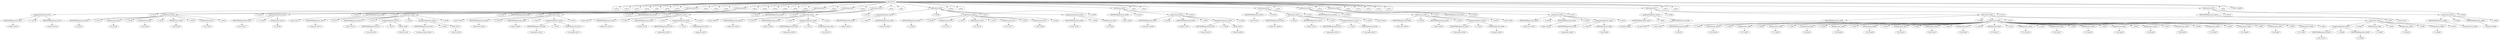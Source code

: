 digraph {

"Prog_44122"->"<
>44123";
"Prog_44122"->"<
>44124";
"Prog_44122"->"<
>44125";
"Prog_44122"->"<
>44126";
"Prog_44122"->"<
>44127";
"Prog_44122"->"<
>44128";
"Prog_44122"->"<
>44129";
"Prog_44122"->"CallFunction_44130";
"CallFunction_44130"->"AssignmentOpetators_44131";
"AssignmentOpetators_44131"->"IDENTIFIERExpression_44132";
"IDENTIFIERExpression_44132"->"<table1>44133";
"AssignmentOpetators_44131"->"<<->44134";
"AssignmentOpetators_44131"->"IDENTIFIERExpression_44135";
"IDENTIFIERExpression_44135"->"<matrix>44136";
"CallFunction_44130"->"<(>44137";
"CallFunction_44130"->"CallFunction_44138";
"CallFunction_44138"->"IDENTIFIERExpression_44139";
"IDENTIFIERExpression_44139"->"<c>44140";
"CallFunction_44138"->"<(>44141";
"CallFunction_44138"->"INTExpression_44142";
"INTExpression_44142"->"<33>44143";
"CallFunction_44138"->"<,>44144";
"CallFunction_44138"->"INTExpression_44145";
"INTExpression_44145"->"<33>44146";
"CallFunction_44138"->"<,>44147";
"CallFunction_44138"->"INTExpression_44148";
"INTExpression_44148"->"<508>44149";
"CallFunction_44138"->"<,>44150";
"CallFunction_44138"->"INTExpression_44151";
"INTExpression_44151"->"<251>44152";
"CallFunction_44138"->"<)>44153";
"CallFunction_44130"->"<,>44154";
"CallFunction_44130"->"AssignmentOpetators_44155";
"AssignmentOpetators_44155"->"IDENTIFIERExpression_44156";
"IDENTIFIERExpression_44156"->"<nrow>44157";
"AssignmentOpetators_44155"->"<=>44158";
"AssignmentOpetators_44155"->"INTExpression_44159";
"INTExpression_44159"->"<2>44160";
"CallFunction_44130"->"<)>44161";
"Prog_44122"->"<
>44162";
"Prog_44122"->"<
>44163";
"Prog_44122"->"<
>44164";
"Prog_44122"->"CallFunction_44165";
"CallFunction_44165"->"IDENTIFIERExpression_44166";
"IDENTIFIERExpression_44166"->"<print>44167";
"CallFunction_44165"->"<(>44168";
"CallFunction_44165"->"CallFunction_44169";
"CallFunction_44169"->"IDENTIFIERExpression_44170";
"IDENTIFIERExpression_44170"->"<chisq.test>44171";
"CallFunction_44169"->"<(>44172";
"CallFunction_44169"->"IDENTIFIERExpression_44173";
"IDENTIFIERExpression_44173"->"<table1>44174";
"CallFunction_44169"->"<,>44175";
"CallFunction_44169"->"AssignmentOpetators_44176";
"AssignmentOpetators_44176"->"IDENTIFIERExpression_44177";
"IDENTIFIERExpression_44177"->"<correct>44178";
"AssignmentOpetators_44176"->"<=>44179";
"AssignmentOpetators_44176"->"FALSE_44180";
"FALSE_44180"->"<FALSE>44181";
"CallFunction_44169"->"<,>44182";
"CallFunction_44169"->"AssignmentOpetators_44183";
"AssignmentOpetators_44183"->"IDENTIFIERExpression_44184";
"IDENTIFIERExpression_44184"->"<simulate.p.value>44185";
"AssignmentOpetators_44183"->"<=>44186";
"AssignmentOpetators_44183"->"TRUE_44187";
"TRUE_44187"->"<TRUE>44188";
"CallFunction_44169"->"<)>44189";
"CallFunction_44165"->"<)>44190";
"Prog_44122"->"<
>44191";
"Prog_44122"->"<
>44192";
"Prog_44122"->"<
>44193";
"Prog_44122"->"<
>44194";
"Prog_44122"->"<
>44195";
"Prog_44122"->"<
>44196";
"Prog_44122"->"CallFunction_44197";
"CallFunction_44197"->"IDENTIFIERExpression_44198";
"IDENTIFIERExpression_44198"->"<print>44199";
"CallFunction_44197"->"<(>44200";
"CallFunction_44197"->"CallFunction_44201";
"CallFunction_44201"->"IDENTIFIERExpression_44202";
"IDENTIFIERExpression_44202"->"<fisher.test>44203";
"CallFunction_44201"->"<(>44204";
"CallFunction_44201"->"IDENTIFIERExpression_44205";
"IDENTIFIERExpression_44205"->"<table1>44206";
"CallFunction_44201"->"<,>44207";
"CallFunction_44201"->"AssignmentOpetators_44208";
"AssignmentOpetators_44208"->"IDENTIFIERExpression_44209";
"IDENTIFIERExpression_44209"->"<alternative>44210";
"AssignmentOpetators_44208"->"<=>44211";
"AssignmentOpetators_44208"->"STRINGExpression_44212";
"STRINGExpression_44212"->"<two.sided>44213";
"CallFunction_44201"->"<)>44214";
"CallFunction_44197"->"<)>44215";
"Prog_44122"->"<
>44216";
"Prog_44122"->"CallFunction_44217";
"CallFunction_44217"->"IDENTIFIERExpression_44218";
"IDENTIFIERExpression_44218"->"<print>44219";
"CallFunction_44217"->"<(>44220";
"CallFunction_44217"->"CallFunction_44221";
"CallFunction_44221"->"IDENTIFIERExpression_44222";
"IDENTIFIERExpression_44222"->"<fisher.test>44223";
"CallFunction_44221"->"<(>44224";
"CallFunction_44221"->"IDENTIFIERExpression_44225";
"IDENTIFIERExpression_44225"->"<table1>44226";
"CallFunction_44221"->"<,>44227";
"CallFunction_44221"->"AssignmentOpetators_44228";
"AssignmentOpetators_44228"->"IDENTIFIERExpression_44229";
"IDENTIFIERExpression_44229"->"<alternative>44230";
"AssignmentOpetators_44228"->"<=>44231";
"AssignmentOpetators_44228"->"STRINGExpression_44232";
"STRINGExpression_44232"->"<greater>44233";
"CallFunction_44221"->"<)>44234";
"CallFunction_44217"->"<)>44235";
"Prog_44122"->"<
>44236";
"Prog_44122"->"CallFunction_44237";
"CallFunction_44237"->"IDENTIFIERExpression_44238";
"IDENTIFIERExpression_44238"->"<print>44239";
"CallFunction_44237"->"<(>44240";
"CallFunction_44237"->"CallFunction_44241";
"CallFunction_44241"->"IDENTIFIERExpression_44242";
"IDENTIFIERExpression_44242"->"<fisher.test>44243";
"CallFunction_44241"->"<(>44244";
"CallFunction_44241"->"IDENTIFIERExpression_44245";
"IDENTIFIERExpression_44245"->"<table1>44246";
"CallFunction_44241"->"<,>44247";
"CallFunction_44241"->"AssignmentOpetators_44248";
"AssignmentOpetators_44248"->"IDENTIFIERExpression_44249";
"IDENTIFIERExpression_44249"->"<alternative>44250";
"AssignmentOpetators_44248"->"<=>44251";
"AssignmentOpetators_44248"->"STRINGExpression_44252";
"STRINGExpression_44252"->"<less>44253";
"CallFunction_44241"->"<)>44254";
"CallFunction_44237"->"<)>44255";
"Prog_44122"->"<
>44256";
"Prog_44122"->"<
>44257";
"Prog_44122"->"CallFunction_44258";
"CallFunction_44258"->"AssignmentOpetators_44259";
"AssignmentOpetators_44259"->"IDENTIFIERExpression_44260";
"IDENTIFIERExpression_44260"->"<table2>44261";
"AssignmentOpetators_44259"->"<<->44262";
"AssignmentOpetators_44259"->"IDENTIFIERExpression_44263";
"IDENTIFIERExpression_44263"->"<matrix>44264";
"CallFunction_44258"->"<(>44265";
"CallFunction_44258"->"CallFunction_44266";
"CallFunction_44266"->"IDENTIFIERExpression_44267";
"IDENTIFIERExpression_44267"->"<c>44268";
"CallFunction_44266"->"<(>44269";
"CallFunction_44266"->"INTExpression_44270";
"INTExpression_44270"->"<33>44271";
"CallFunction_44266"->"<,>44272";
"CallFunction_44266"->"INTExpression_44273";
"INTExpression_44273"->"<33>44274";
"CallFunction_44266"->"<,>44275";
"CallFunction_44266"->"INTExpression_44276";
"INTExpression_44276"->"<251>44277";
"CallFunction_44266"->"<,>44278";
"CallFunction_44266"->"INTExpression_44279";
"INTExpression_44279"->"<508>44280";
"CallFunction_44266"->"<)>44281";
"CallFunction_44258"->"<,>44282";
"CallFunction_44258"->"AssignmentOpetators_44283";
"AssignmentOpetators_44283"->"IDENTIFIERExpression_44284";
"IDENTIFIERExpression_44284"->"<nrow>44285";
"AssignmentOpetators_44283"->"<=>44286";
"AssignmentOpetators_44283"->"INTExpression_44287";
"INTExpression_44287"->"<2>44288";
"CallFunction_44258"->"<)>44289";
"Prog_44122"->"<
>44290";
"Prog_44122"->"<
>44291";
"Prog_44122"->"CallFunction_44292";
"CallFunction_44292"->"IDENTIFIERExpression_44293";
"IDENTIFIERExpression_44293"->"<print>44294";
"CallFunction_44292"->"<(>44295";
"CallFunction_44292"->"CallFunction_44296";
"CallFunction_44296"->"IDENTIFIERExpression_44297";
"IDENTIFIERExpression_44297"->"<chisq.test>44298";
"CallFunction_44296"->"<(>44299";
"CallFunction_44296"->"IDENTIFIERExpression_44300";
"IDENTIFIERExpression_44300"->"<table2>44301";
"CallFunction_44296"->"<,>44302";
"CallFunction_44296"->"AssignmentOpetators_44303";
"AssignmentOpetators_44303"->"IDENTIFIERExpression_44304";
"IDENTIFIERExpression_44304"->"<correct>44305";
"AssignmentOpetators_44303"->"<=>44306";
"AssignmentOpetators_44303"->"FALSE_44307";
"FALSE_44307"->"<FALSE>44308";
"CallFunction_44296"->"<)>44309";
"CallFunction_44292"->"<)>44310";
"Prog_44122"->"<
>44311";
"Prog_44122"->"<
>44312";
"Prog_44122"->"CallFunction_44313";
"CallFunction_44313"->"IDENTIFIERExpression_44314";
"IDENTIFIERExpression_44314"->"<print>44315";
"CallFunction_44313"->"<(>44316";
"CallFunction_44313"->"CallFunction_44317";
"CallFunction_44317"->"IDENTIFIERExpression_44318";
"IDENTIFIERExpression_44318"->"<fisher.test>44319";
"CallFunction_44317"->"<(>44320";
"CallFunction_44317"->"IDENTIFIERExpression_44321";
"IDENTIFIERExpression_44321"->"<table2>44322";
"CallFunction_44317"->"<,>44323";
"CallFunction_44317"->"AssignmentOpetators_44324";
"AssignmentOpetators_44324"->"IDENTIFIERExpression_44325";
"IDENTIFIERExpression_44325"->"<alternative>44326";
"AssignmentOpetators_44324"->"<=>44327";
"AssignmentOpetators_44324"->"STRINGExpression_44328";
"STRINGExpression_44328"->"<two.sided>44329";
"CallFunction_44317"->"<)>44330";
"CallFunction_44313"->"<)>44331";
"Prog_44122"->"<
>44332";
"Prog_44122"->"CallFunction_44333";
"CallFunction_44333"->"IDENTIFIERExpression_44334";
"IDENTIFIERExpression_44334"->"<print>44335";
"CallFunction_44333"->"<(>44336";
"CallFunction_44333"->"CallFunction_44337";
"CallFunction_44337"->"IDENTIFIERExpression_44338";
"IDENTIFIERExpression_44338"->"<fisher.test>44339";
"CallFunction_44337"->"<(>44340";
"CallFunction_44337"->"IDENTIFIERExpression_44341";
"IDENTIFIERExpression_44341"->"<table2>44342";
"CallFunction_44337"->"<,>44343";
"CallFunction_44337"->"AssignmentOpetators_44344";
"AssignmentOpetators_44344"->"IDENTIFIERExpression_44345";
"IDENTIFIERExpression_44345"->"<alternative>44346";
"AssignmentOpetators_44344"->"<=>44347";
"AssignmentOpetators_44344"->"STRINGExpression_44348";
"STRINGExpression_44348"->"<greater>44349";
"CallFunction_44337"->"<)>44350";
"CallFunction_44333"->"<)>44351";
"Prog_44122"->"<
>44352";
"Prog_44122"->"CallFunction_44353";
"CallFunction_44353"->"IDENTIFIERExpression_44354";
"IDENTIFIERExpression_44354"->"<print>44355";
"CallFunction_44353"->"<(>44356";
"CallFunction_44353"->"CallFunction_44357";
"CallFunction_44357"->"IDENTIFIERExpression_44358";
"IDENTIFIERExpression_44358"->"<fisher.test>44359";
"CallFunction_44357"->"<(>44360";
"CallFunction_44357"->"IDENTIFIERExpression_44361";
"IDENTIFIERExpression_44361"->"<table2>44362";
"CallFunction_44357"->"<,>44363";
"CallFunction_44357"->"AssignmentOpetators_44364";
"AssignmentOpetators_44364"->"IDENTIFIERExpression_44365";
"IDENTIFIERExpression_44365"->"<alternative>44366";
"AssignmentOpetators_44364"->"<=>44367";
"AssignmentOpetators_44364"->"STRINGExpression_44368";
"STRINGExpression_44368"->"<less>44369";
"CallFunction_44357"->"<)>44370";
"CallFunction_44353"->"<)>44371";
"Prog_44122"->"<
>44372";
"Prog_44122"->"<
>44373";
"Prog_44122"->"<
>44374";
"Prog_44122"->"<
>44375";
"Prog_44122"->"<
>44376";
"Prog_44122"->"CallFunction_44377";
"CallFunction_44377"->"AssignmentOpetators_44378";
"AssignmentOpetators_44378"->"IDENTIFIERExpression_44379";
"IDENTIFIERExpression_44379"->"<contintab>44380";
"AssignmentOpetators_44378"->"<<->44381";
"AssignmentOpetators_44378"->"IDENTIFIERExpression_44382";
"IDENTIFIERExpression_44382"->"<as.table>44383";
"CallFunction_44377"->"<(>44384";
"CallFunction_44377"->"CallFunction_44385";
"CallFunction_44385"->"IDENTIFIERExpression_44386";
"IDENTIFIERExpression_44386"->"<array>44387";
"CallFunction_44385"->"<(>44388";
"CallFunction_44385"->"CallFunction_44389";
"CallFunction_44389"->"IDENTIFIERExpression_44390";
"IDENTIFIERExpression_44390"->"<c>44391";
"CallFunction_44389"->"<(>44392";
"CallFunction_44389"->"INTExpression_44393";
"INTExpression_44393"->"<353>44394";
"CallFunction_44389"->"<,>44395";
"CallFunction_44389"->"INTExpression_44396";
"INTExpression_44396"->"<207>44397";
"CallFunction_44389"->"<,>44398";
"CallFunction_44389"->"INTExpression_44399";
"INTExpression_44399"->"<17>44400";
"CallFunction_44389"->"<,>44401";
"CallFunction_44389"->"INTExpression_44402";
"INTExpression_44402"->"<8>44403";
"CallFunction_44389"->"<,>44404";
"CallFunction_44389"->"INTExpression_44405";
"INTExpression_44405"->"<120>44406";
"CallFunction_44389"->"<,>44407";
"CallFunction_44389"->"INTExpression_44408";
"INTExpression_44408"->"<205>44409";
"CallFunction_44389"->"<,>44410";
"CallFunction_44389"->"INTExpression_44411";
"INTExpression_44411"->"<202>44412";
"CallFunction_44389"->"<,>44413";
"CallFunction_44389"->"INTExpression_44414";
"INTExpression_44414"->"<391>44415";
"CallFunction_44389"->"<,>44416";
"CallFunction_44389"->"INTExpression_44417";
"INTExpression_44417"->"<138>44418";
"CallFunction_44389"->"<,>44419";
"CallFunction_44389"->"INTExpression_44420";
"INTExpression_44420"->"<279>44421";
"CallFunction_44389"->"<,>44422";
"CallFunction_44389"->"INTExpression_44423";
"INTExpression_44423"->"<131>44424";
"CallFunction_44389"->"<,>44425";
"CallFunction_44389"->"INTExpression_44426";
"INTExpression_44426"->"<244>44427";
"CallFunction_44389"->"<,>44428";
"CallFunction_44389"->"INTExpression_44429";
"INTExpression_44429"->"<53>44430";
"CallFunction_44389"->"<,>44431";
"CallFunction_44389"->"INTExpression_44432";
"INTExpression_44432"->"<138>44433";
"CallFunction_44389"->"<,>44434";
"CallFunction_44389"->"INTExpression_44435";
"INTExpression_44435"->"<94>44436";
"CallFunction_44389"->"<,>44437";
"CallFunction_44389"->"INTExpression_44438";
"INTExpression_44438"->"<299>44439";
"CallFunction_44389"->"<,>44440";
"CallFunction_44389"->"INTExpression_44441";
"INTExpression_44441"->"<22>44442";
"CallFunction_44389"->"<,>44443";
"CallFunction_44389"->"INTExpression_44444";
"INTExpression_44444"->"<351>44445";
"CallFunction_44389"->"<,>44446";
"CallFunction_44389"->"INTExpression_44447";
"INTExpression_44447"->"<24>44448";
"CallFunction_44389"->"<,>44449";
"CallFunction_44389"->"INTExpression_44450";
"INTExpression_44450"->"<317>44451";
"CallFunction_44389"->"<)>44452";
"CallFunction_44385"->"<,>44453";
"CallFunction_44385"->"CallFunction_44454";
"CallFunction_44454"->"AssignmentOpetators_44455";
"AssignmentOpetators_44455"->"IDENTIFIERExpression_44456";
"IDENTIFIERExpression_44456"->"<dim>44457";
"AssignmentOpetators_44455"->"<=>44458";
"AssignmentOpetators_44455"->"IDENTIFIERExpression_44459";
"IDENTIFIERExpression_44459"->"<c>44460";
"CallFunction_44454"->"<(>44461";
"CallFunction_44454"->"INTExpression_44462";
"INTExpression_44462"->"<2>44463";
"CallFunction_44454"->"<,>44464";
"CallFunction_44454"->"INTExpression_44465";
"INTExpression_44465"->"<2>44466";
"CallFunction_44454"->"<,>44467";
"CallFunction_44454"->"INTExpression_44468";
"INTExpression_44468"->"<5>44469";
"CallFunction_44454"->"<)>44470";
"CallFunction_44385"->"<)>44471";
"CallFunction_44377"->"<)>44472";
"Prog_44122"->"<
>44473";
"Prog_44122"->"<
>44474";
"Prog_44122"->"CallFunction_44475";
"CallFunction_44475"->"IDENTIFIERExpression_44476";
"IDENTIFIERExpression_44476"->"<print>44477";
"CallFunction_44475"->"<(>44478";
"CallFunction_44475"->"CallFunction_44479";
"CallFunction_44479"->"IDENTIFIERExpression_44480";
"IDENTIFIERExpression_44480"->"<mantelhaen.test>44481";
"CallFunction_44479"->"<(>44482";
"CallFunction_44479"->"IDENTIFIERExpression_44483";
"IDENTIFIERExpression_44483"->"<contintab>44484";
"CallFunction_44479"->"<)>44485";
"CallFunction_44475"->"<)>44486";
"Prog_44122"->"<
>44487";
"Prog_44122"->"<<EOF>>44488";
}
